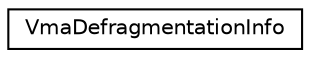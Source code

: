 digraph "Graphical Class Hierarchy"
{
  edge [fontname="Helvetica",fontsize="10",labelfontname="Helvetica",labelfontsize="10"];
  node [fontname="Helvetica",fontsize="10",shape=record];
  rankdir="LR";
  Node0 [label="VmaDefragmentationInfo",height=0.2,width=0.4,color="black", fillcolor="white", style="filled",URL="$structVmaDefragmentationInfo.html",tooltip="Deprecated. Optional configuration parameters to be passed to function vmaDefragment(). "];
}
